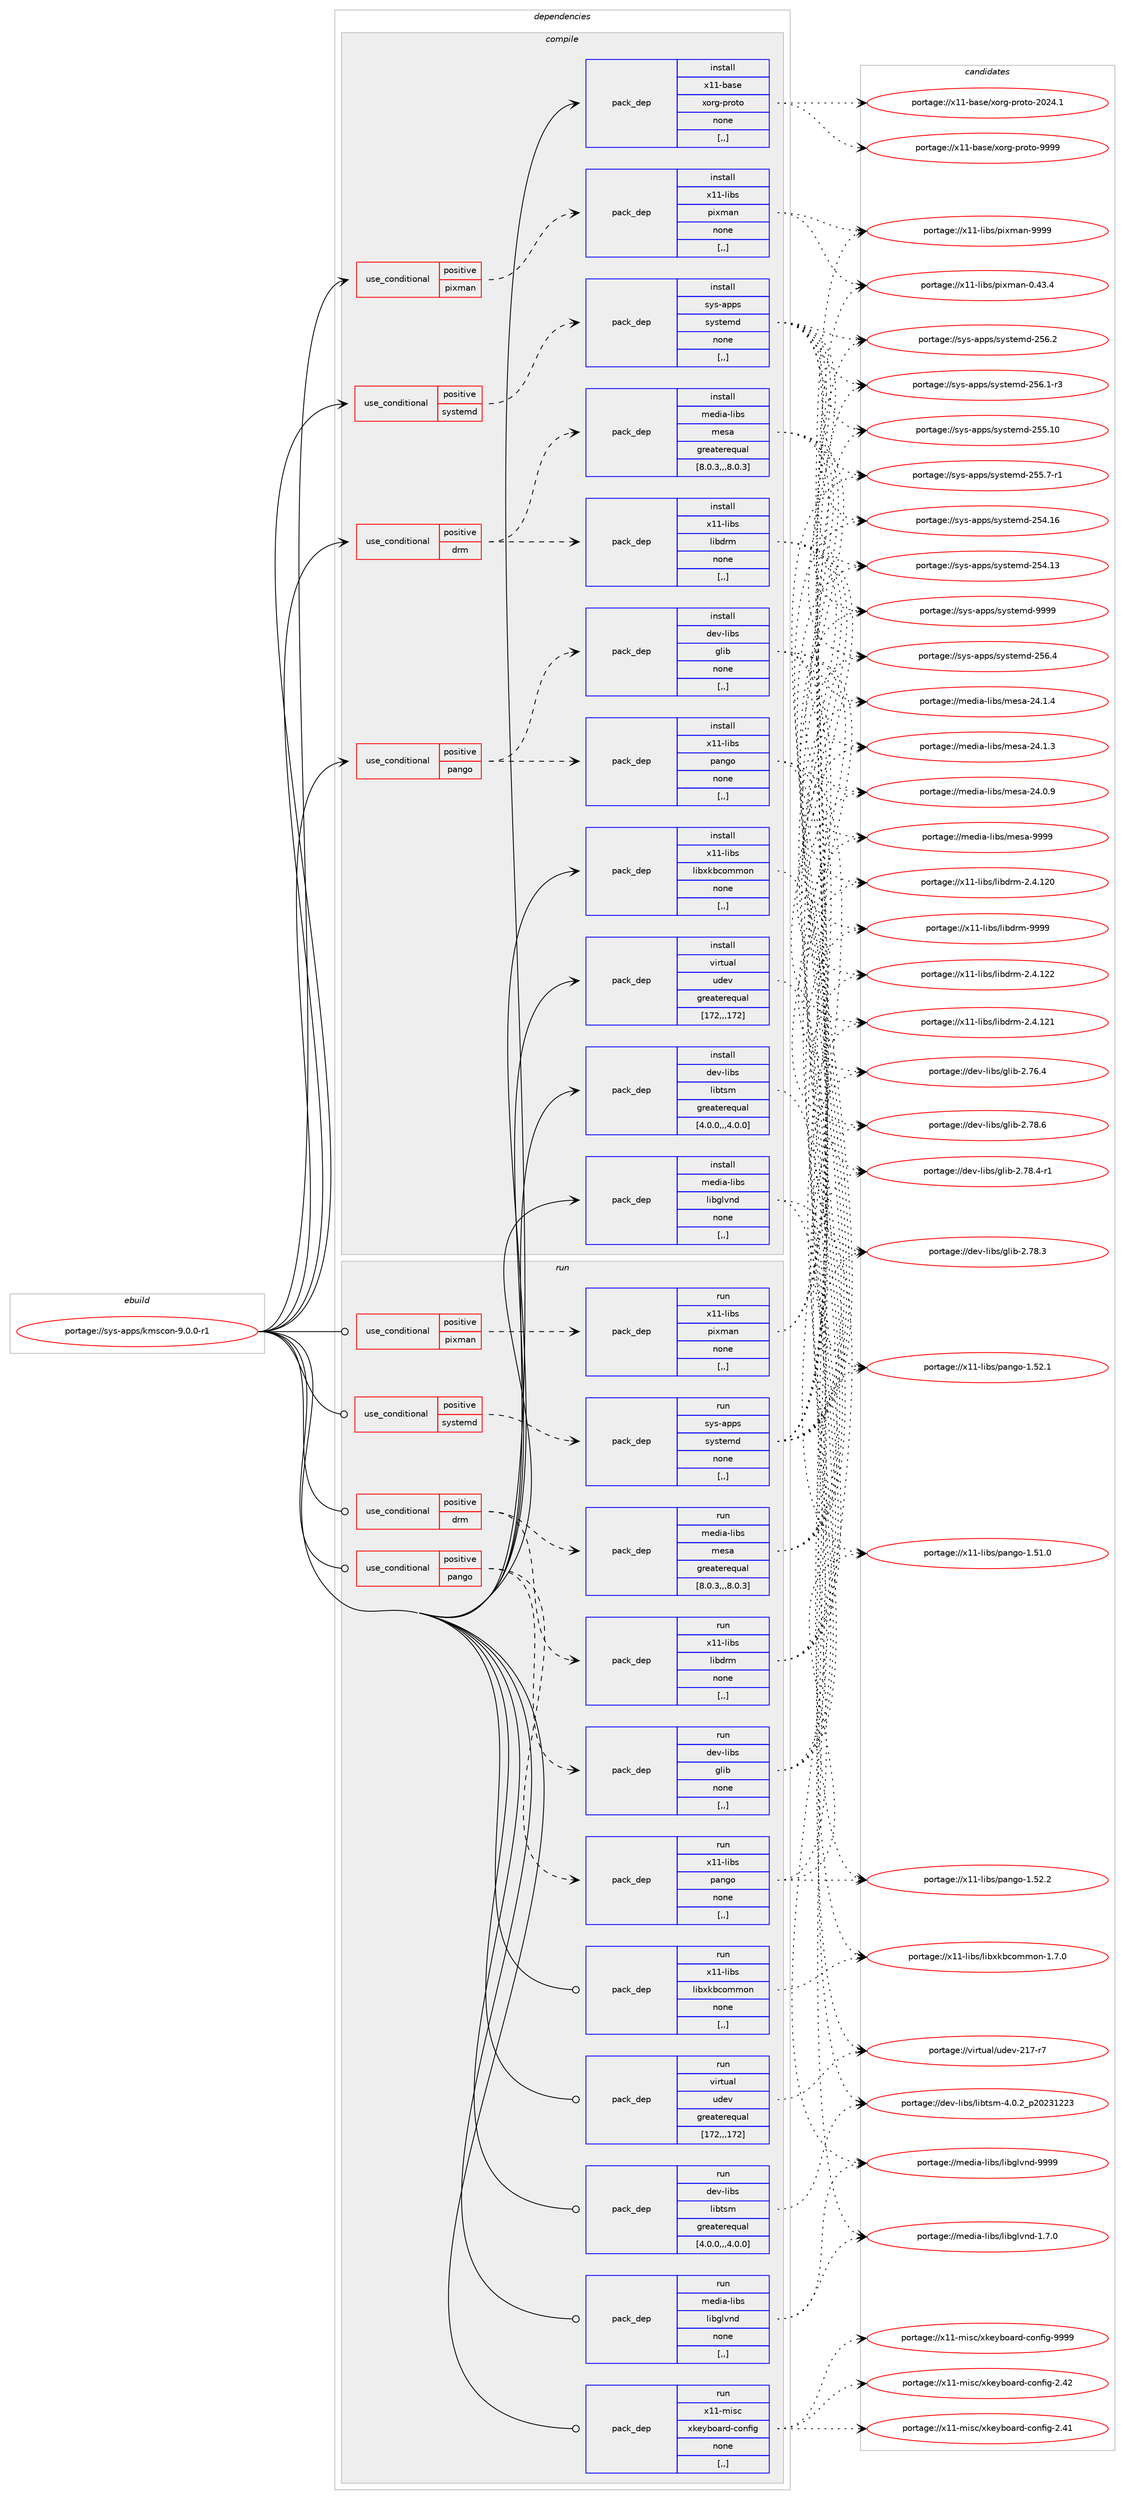 digraph prolog {

# *************
# Graph options
# *************

newrank=true;
concentrate=true;
compound=true;
graph [rankdir=LR,fontname=Helvetica,fontsize=10,ranksep=1.5];#, ranksep=2.5, nodesep=0.2];
edge  [arrowhead=vee];
node  [fontname=Helvetica,fontsize=10];

# **********
# The ebuild
# **********

subgraph cluster_leftcol {
color=gray;
label=<<i>ebuild</i>>;
id [label="portage://sys-apps/kmscon-9.0.0-r1", color=red, width=4, href="../sys-apps/kmscon-9.0.0-r1.svg"];
}

# ****************
# The dependencies
# ****************

subgraph cluster_midcol {
color=gray;
label=<<i>dependencies</i>>;
subgraph cluster_compile {
fillcolor="#eeeeee";
style=filled;
label=<<i>compile</i>>;
subgraph cond111443 {
dependency421417 [label=<<TABLE BORDER="0" CELLBORDER="1" CELLSPACING="0" CELLPADDING="4"><TR><TD ROWSPAN="3" CELLPADDING="10">use_conditional</TD></TR><TR><TD>positive</TD></TR><TR><TD>drm</TD></TR></TABLE>>, shape=none, color=red];
subgraph pack307051 {
dependency421418 [label=<<TABLE BORDER="0" CELLBORDER="1" CELLSPACING="0" CELLPADDING="4" WIDTH="220"><TR><TD ROWSPAN="6" CELLPADDING="30">pack_dep</TD></TR><TR><TD WIDTH="110">install</TD></TR><TR><TD>x11-libs</TD></TR><TR><TD>libdrm</TD></TR><TR><TD>none</TD></TR><TR><TD>[,,]</TD></TR></TABLE>>, shape=none, color=blue];
}
dependency421417:e -> dependency421418:w [weight=20,style="dashed",arrowhead="vee"];
subgraph pack307052 {
dependency421419 [label=<<TABLE BORDER="0" CELLBORDER="1" CELLSPACING="0" CELLPADDING="4" WIDTH="220"><TR><TD ROWSPAN="6" CELLPADDING="30">pack_dep</TD></TR><TR><TD WIDTH="110">install</TD></TR><TR><TD>media-libs</TD></TR><TR><TD>mesa</TD></TR><TR><TD>greaterequal</TD></TR><TR><TD>[8.0.3,,,8.0.3]</TD></TR></TABLE>>, shape=none, color=blue];
}
dependency421417:e -> dependency421419:w [weight=20,style="dashed",arrowhead="vee"];
}
id:e -> dependency421417:w [weight=20,style="solid",arrowhead="vee"];
subgraph cond111444 {
dependency421420 [label=<<TABLE BORDER="0" CELLBORDER="1" CELLSPACING="0" CELLPADDING="4"><TR><TD ROWSPAN="3" CELLPADDING="10">use_conditional</TD></TR><TR><TD>positive</TD></TR><TR><TD>pango</TD></TR></TABLE>>, shape=none, color=red];
subgraph pack307053 {
dependency421421 [label=<<TABLE BORDER="0" CELLBORDER="1" CELLSPACING="0" CELLPADDING="4" WIDTH="220"><TR><TD ROWSPAN="6" CELLPADDING="30">pack_dep</TD></TR><TR><TD WIDTH="110">install</TD></TR><TR><TD>x11-libs</TD></TR><TR><TD>pango</TD></TR><TR><TD>none</TD></TR><TR><TD>[,,]</TD></TR></TABLE>>, shape=none, color=blue];
}
dependency421420:e -> dependency421421:w [weight=20,style="dashed",arrowhead="vee"];
subgraph pack307054 {
dependency421422 [label=<<TABLE BORDER="0" CELLBORDER="1" CELLSPACING="0" CELLPADDING="4" WIDTH="220"><TR><TD ROWSPAN="6" CELLPADDING="30">pack_dep</TD></TR><TR><TD WIDTH="110">install</TD></TR><TR><TD>dev-libs</TD></TR><TR><TD>glib</TD></TR><TR><TD>none</TD></TR><TR><TD>[,,]</TD></TR></TABLE>>, shape=none, color=blue];
}
dependency421420:e -> dependency421422:w [weight=20,style="dashed",arrowhead="vee"];
}
id:e -> dependency421420:w [weight=20,style="solid",arrowhead="vee"];
subgraph cond111445 {
dependency421423 [label=<<TABLE BORDER="0" CELLBORDER="1" CELLSPACING="0" CELLPADDING="4"><TR><TD ROWSPAN="3" CELLPADDING="10">use_conditional</TD></TR><TR><TD>positive</TD></TR><TR><TD>pixman</TD></TR></TABLE>>, shape=none, color=red];
subgraph pack307055 {
dependency421424 [label=<<TABLE BORDER="0" CELLBORDER="1" CELLSPACING="0" CELLPADDING="4" WIDTH="220"><TR><TD ROWSPAN="6" CELLPADDING="30">pack_dep</TD></TR><TR><TD WIDTH="110">install</TD></TR><TR><TD>x11-libs</TD></TR><TR><TD>pixman</TD></TR><TR><TD>none</TD></TR><TR><TD>[,,]</TD></TR></TABLE>>, shape=none, color=blue];
}
dependency421423:e -> dependency421424:w [weight=20,style="dashed",arrowhead="vee"];
}
id:e -> dependency421423:w [weight=20,style="solid",arrowhead="vee"];
subgraph cond111446 {
dependency421425 [label=<<TABLE BORDER="0" CELLBORDER="1" CELLSPACING="0" CELLPADDING="4"><TR><TD ROWSPAN="3" CELLPADDING="10">use_conditional</TD></TR><TR><TD>positive</TD></TR><TR><TD>systemd</TD></TR></TABLE>>, shape=none, color=red];
subgraph pack307056 {
dependency421426 [label=<<TABLE BORDER="0" CELLBORDER="1" CELLSPACING="0" CELLPADDING="4" WIDTH="220"><TR><TD ROWSPAN="6" CELLPADDING="30">pack_dep</TD></TR><TR><TD WIDTH="110">install</TD></TR><TR><TD>sys-apps</TD></TR><TR><TD>systemd</TD></TR><TR><TD>none</TD></TR><TR><TD>[,,]</TD></TR></TABLE>>, shape=none, color=blue];
}
dependency421425:e -> dependency421426:w [weight=20,style="dashed",arrowhead="vee"];
}
id:e -> dependency421425:w [weight=20,style="solid",arrowhead="vee"];
subgraph pack307057 {
dependency421427 [label=<<TABLE BORDER="0" CELLBORDER="1" CELLSPACING="0" CELLPADDING="4" WIDTH="220"><TR><TD ROWSPAN="6" CELLPADDING="30">pack_dep</TD></TR><TR><TD WIDTH="110">install</TD></TR><TR><TD>dev-libs</TD></TR><TR><TD>libtsm</TD></TR><TR><TD>greaterequal</TD></TR><TR><TD>[4.0.0,,,4.0.0]</TD></TR></TABLE>>, shape=none, color=blue];
}
id:e -> dependency421427:w [weight=20,style="solid",arrowhead="vee"];
subgraph pack307058 {
dependency421428 [label=<<TABLE BORDER="0" CELLBORDER="1" CELLSPACING="0" CELLPADDING="4" WIDTH="220"><TR><TD ROWSPAN="6" CELLPADDING="30">pack_dep</TD></TR><TR><TD WIDTH="110">install</TD></TR><TR><TD>media-libs</TD></TR><TR><TD>libglvnd</TD></TR><TR><TD>none</TD></TR><TR><TD>[,,]</TD></TR></TABLE>>, shape=none, color=blue];
}
id:e -> dependency421428:w [weight=20,style="solid",arrowhead="vee"];
subgraph pack307059 {
dependency421429 [label=<<TABLE BORDER="0" CELLBORDER="1" CELLSPACING="0" CELLPADDING="4" WIDTH="220"><TR><TD ROWSPAN="6" CELLPADDING="30">pack_dep</TD></TR><TR><TD WIDTH="110">install</TD></TR><TR><TD>virtual</TD></TR><TR><TD>udev</TD></TR><TR><TD>greaterequal</TD></TR><TR><TD>[172,,,172]</TD></TR></TABLE>>, shape=none, color=blue];
}
id:e -> dependency421429:w [weight=20,style="solid",arrowhead="vee"];
subgraph pack307060 {
dependency421430 [label=<<TABLE BORDER="0" CELLBORDER="1" CELLSPACING="0" CELLPADDING="4" WIDTH="220"><TR><TD ROWSPAN="6" CELLPADDING="30">pack_dep</TD></TR><TR><TD WIDTH="110">install</TD></TR><TR><TD>x11-base</TD></TR><TR><TD>xorg-proto</TD></TR><TR><TD>none</TD></TR><TR><TD>[,,]</TD></TR></TABLE>>, shape=none, color=blue];
}
id:e -> dependency421430:w [weight=20,style="solid",arrowhead="vee"];
subgraph pack307061 {
dependency421431 [label=<<TABLE BORDER="0" CELLBORDER="1" CELLSPACING="0" CELLPADDING="4" WIDTH="220"><TR><TD ROWSPAN="6" CELLPADDING="30">pack_dep</TD></TR><TR><TD WIDTH="110">install</TD></TR><TR><TD>x11-libs</TD></TR><TR><TD>libxkbcommon</TD></TR><TR><TD>none</TD></TR><TR><TD>[,,]</TD></TR></TABLE>>, shape=none, color=blue];
}
id:e -> dependency421431:w [weight=20,style="solid",arrowhead="vee"];
}
subgraph cluster_compileandrun {
fillcolor="#eeeeee";
style=filled;
label=<<i>compile and run</i>>;
}
subgraph cluster_run {
fillcolor="#eeeeee";
style=filled;
label=<<i>run</i>>;
subgraph cond111447 {
dependency421432 [label=<<TABLE BORDER="0" CELLBORDER="1" CELLSPACING="0" CELLPADDING="4"><TR><TD ROWSPAN="3" CELLPADDING="10">use_conditional</TD></TR><TR><TD>positive</TD></TR><TR><TD>drm</TD></TR></TABLE>>, shape=none, color=red];
subgraph pack307062 {
dependency421433 [label=<<TABLE BORDER="0" CELLBORDER="1" CELLSPACING="0" CELLPADDING="4" WIDTH="220"><TR><TD ROWSPAN="6" CELLPADDING="30">pack_dep</TD></TR><TR><TD WIDTH="110">run</TD></TR><TR><TD>x11-libs</TD></TR><TR><TD>libdrm</TD></TR><TR><TD>none</TD></TR><TR><TD>[,,]</TD></TR></TABLE>>, shape=none, color=blue];
}
dependency421432:e -> dependency421433:w [weight=20,style="dashed",arrowhead="vee"];
subgraph pack307063 {
dependency421434 [label=<<TABLE BORDER="0" CELLBORDER="1" CELLSPACING="0" CELLPADDING="4" WIDTH="220"><TR><TD ROWSPAN="6" CELLPADDING="30">pack_dep</TD></TR><TR><TD WIDTH="110">run</TD></TR><TR><TD>media-libs</TD></TR><TR><TD>mesa</TD></TR><TR><TD>greaterequal</TD></TR><TR><TD>[8.0.3,,,8.0.3]</TD></TR></TABLE>>, shape=none, color=blue];
}
dependency421432:e -> dependency421434:w [weight=20,style="dashed",arrowhead="vee"];
}
id:e -> dependency421432:w [weight=20,style="solid",arrowhead="odot"];
subgraph cond111448 {
dependency421435 [label=<<TABLE BORDER="0" CELLBORDER="1" CELLSPACING="0" CELLPADDING="4"><TR><TD ROWSPAN="3" CELLPADDING="10">use_conditional</TD></TR><TR><TD>positive</TD></TR><TR><TD>pango</TD></TR></TABLE>>, shape=none, color=red];
subgraph pack307064 {
dependency421436 [label=<<TABLE BORDER="0" CELLBORDER="1" CELLSPACING="0" CELLPADDING="4" WIDTH="220"><TR><TD ROWSPAN="6" CELLPADDING="30">pack_dep</TD></TR><TR><TD WIDTH="110">run</TD></TR><TR><TD>x11-libs</TD></TR><TR><TD>pango</TD></TR><TR><TD>none</TD></TR><TR><TD>[,,]</TD></TR></TABLE>>, shape=none, color=blue];
}
dependency421435:e -> dependency421436:w [weight=20,style="dashed",arrowhead="vee"];
subgraph pack307065 {
dependency421437 [label=<<TABLE BORDER="0" CELLBORDER="1" CELLSPACING="0" CELLPADDING="4" WIDTH="220"><TR><TD ROWSPAN="6" CELLPADDING="30">pack_dep</TD></TR><TR><TD WIDTH="110">run</TD></TR><TR><TD>dev-libs</TD></TR><TR><TD>glib</TD></TR><TR><TD>none</TD></TR><TR><TD>[,,]</TD></TR></TABLE>>, shape=none, color=blue];
}
dependency421435:e -> dependency421437:w [weight=20,style="dashed",arrowhead="vee"];
}
id:e -> dependency421435:w [weight=20,style="solid",arrowhead="odot"];
subgraph cond111449 {
dependency421438 [label=<<TABLE BORDER="0" CELLBORDER="1" CELLSPACING="0" CELLPADDING="4"><TR><TD ROWSPAN="3" CELLPADDING="10">use_conditional</TD></TR><TR><TD>positive</TD></TR><TR><TD>pixman</TD></TR></TABLE>>, shape=none, color=red];
subgraph pack307066 {
dependency421439 [label=<<TABLE BORDER="0" CELLBORDER="1" CELLSPACING="0" CELLPADDING="4" WIDTH="220"><TR><TD ROWSPAN="6" CELLPADDING="30">pack_dep</TD></TR><TR><TD WIDTH="110">run</TD></TR><TR><TD>x11-libs</TD></TR><TR><TD>pixman</TD></TR><TR><TD>none</TD></TR><TR><TD>[,,]</TD></TR></TABLE>>, shape=none, color=blue];
}
dependency421438:e -> dependency421439:w [weight=20,style="dashed",arrowhead="vee"];
}
id:e -> dependency421438:w [weight=20,style="solid",arrowhead="odot"];
subgraph cond111450 {
dependency421440 [label=<<TABLE BORDER="0" CELLBORDER="1" CELLSPACING="0" CELLPADDING="4"><TR><TD ROWSPAN="3" CELLPADDING="10">use_conditional</TD></TR><TR><TD>positive</TD></TR><TR><TD>systemd</TD></TR></TABLE>>, shape=none, color=red];
subgraph pack307067 {
dependency421441 [label=<<TABLE BORDER="0" CELLBORDER="1" CELLSPACING="0" CELLPADDING="4" WIDTH="220"><TR><TD ROWSPAN="6" CELLPADDING="30">pack_dep</TD></TR><TR><TD WIDTH="110">run</TD></TR><TR><TD>sys-apps</TD></TR><TR><TD>systemd</TD></TR><TR><TD>none</TD></TR><TR><TD>[,,]</TD></TR></TABLE>>, shape=none, color=blue];
}
dependency421440:e -> dependency421441:w [weight=20,style="dashed",arrowhead="vee"];
}
id:e -> dependency421440:w [weight=20,style="solid",arrowhead="odot"];
subgraph pack307068 {
dependency421442 [label=<<TABLE BORDER="0" CELLBORDER="1" CELLSPACING="0" CELLPADDING="4" WIDTH="220"><TR><TD ROWSPAN="6" CELLPADDING="30">pack_dep</TD></TR><TR><TD WIDTH="110">run</TD></TR><TR><TD>dev-libs</TD></TR><TR><TD>libtsm</TD></TR><TR><TD>greaterequal</TD></TR><TR><TD>[4.0.0,,,4.0.0]</TD></TR></TABLE>>, shape=none, color=blue];
}
id:e -> dependency421442:w [weight=20,style="solid",arrowhead="odot"];
subgraph pack307069 {
dependency421443 [label=<<TABLE BORDER="0" CELLBORDER="1" CELLSPACING="0" CELLPADDING="4" WIDTH="220"><TR><TD ROWSPAN="6" CELLPADDING="30">pack_dep</TD></TR><TR><TD WIDTH="110">run</TD></TR><TR><TD>media-libs</TD></TR><TR><TD>libglvnd</TD></TR><TR><TD>none</TD></TR><TR><TD>[,,]</TD></TR></TABLE>>, shape=none, color=blue];
}
id:e -> dependency421443:w [weight=20,style="solid",arrowhead="odot"];
subgraph pack307070 {
dependency421444 [label=<<TABLE BORDER="0" CELLBORDER="1" CELLSPACING="0" CELLPADDING="4" WIDTH="220"><TR><TD ROWSPAN="6" CELLPADDING="30">pack_dep</TD></TR><TR><TD WIDTH="110">run</TD></TR><TR><TD>virtual</TD></TR><TR><TD>udev</TD></TR><TR><TD>greaterequal</TD></TR><TR><TD>[172,,,172]</TD></TR></TABLE>>, shape=none, color=blue];
}
id:e -> dependency421444:w [weight=20,style="solid",arrowhead="odot"];
subgraph pack307071 {
dependency421445 [label=<<TABLE BORDER="0" CELLBORDER="1" CELLSPACING="0" CELLPADDING="4" WIDTH="220"><TR><TD ROWSPAN="6" CELLPADDING="30">pack_dep</TD></TR><TR><TD WIDTH="110">run</TD></TR><TR><TD>x11-libs</TD></TR><TR><TD>libxkbcommon</TD></TR><TR><TD>none</TD></TR><TR><TD>[,,]</TD></TR></TABLE>>, shape=none, color=blue];
}
id:e -> dependency421445:w [weight=20,style="solid",arrowhead="odot"];
subgraph pack307072 {
dependency421446 [label=<<TABLE BORDER="0" CELLBORDER="1" CELLSPACING="0" CELLPADDING="4" WIDTH="220"><TR><TD ROWSPAN="6" CELLPADDING="30">pack_dep</TD></TR><TR><TD WIDTH="110">run</TD></TR><TR><TD>x11-misc</TD></TR><TR><TD>xkeyboard-config</TD></TR><TR><TD>none</TD></TR><TR><TD>[,,]</TD></TR></TABLE>>, shape=none, color=blue];
}
id:e -> dependency421446:w [weight=20,style="solid",arrowhead="odot"];
}
}

# **************
# The candidates
# **************

subgraph cluster_choices {
rank=same;
color=gray;
label=<<i>candidates</i>>;

subgraph choice307051 {
color=black;
nodesep=1;
choice1204949451081059811547108105981001141094557575757 [label="portage://x11-libs/libdrm-9999", color=red, width=4,href="../x11-libs/libdrm-9999.svg"];
choice1204949451081059811547108105981001141094550465246495050 [label="portage://x11-libs/libdrm-2.4.122", color=red, width=4,href="../x11-libs/libdrm-2.4.122.svg"];
choice1204949451081059811547108105981001141094550465246495049 [label="portage://x11-libs/libdrm-2.4.121", color=red, width=4,href="../x11-libs/libdrm-2.4.121.svg"];
choice1204949451081059811547108105981001141094550465246495048 [label="portage://x11-libs/libdrm-2.4.120", color=red, width=4,href="../x11-libs/libdrm-2.4.120.svg"];
dependency421418:e -> choice1204949451081059811547108105981001141094557575757:w [style=dotted,weight="100"];
dependency421418:e -> choice1204949451081059811547108105981001141094550465246495050:w [style=dotted,weight="100"];
dependency421418:e -> choice1204949451081059811547108105981001141094550465246495049:w [style=dotted,weight="100"];
dependency421418:e -> choice1204949451081059811547108105981001141094550465246495048:w [style=dotted,weight="100"];
}
subgraph choice307052 {
color=black;
nodesep=1;
choice10910110010597451081059811547109101115974557575757 [label="portage://media-libs/mesa-9999", color=red, width=4,href="../media-libs/mesa-9999.svg"];
choice109101100105974510810598115471091011159745505246494652 [label="portage://media-libs/mesa-24.1.4", color=red, width=4,href="../media-libs/mesa-24.1.4.svg"];
choice109101100105974510810598115471091011159745505246494651 [label="portage://media-libs/mesa-24.1.3", color=red, width=4,href="../media-libs/mesa-24.1.3.svg"];
choice109101100105974510810598115471091011159745505246484657 [label="portage://media-libs/mesa-24.0.9", color=red, width=4,href="../media-libs/mesa-24.0.9.svg"];
dependency421419:e -> choice10910110010597451081059811547109101115974557575757:w [style=dotted,weight="100"];
dependency421419:e -> choice109101100105974510810598115471091011159745505246494652:w [style=dotted,weight="100"];
dependency421419:e -> choice109101100105974510810598115471091011159745505246494651:w [style=dotted,weight="100"];
dependency421419:e -> choice109101100105974510810598115471091011159745505246484657:w [style=dotted,weight="100"];
}
subgraph choice307053 {
color=black;
nodesep=1;
choice12049494510810598115471129711010311145494653504650 [label="portage://x11-libs/pango-1.52.2", color=red, width=4,href="../x11-libs/pango-1.52.2.svg"];
choice12049494510810598115471129711010311145494653504649 [label="portage://x11-libs/pango-1.52.1", color=red, width=4,href="../x11-libs/pango-1.52.1.svg"];
choice12049494510810598115471129711010311145494653494648 [label="portage://x11-libs/pango-1.51.0", color=red, width=4,href="../x11-libs/pango-1.51.0.svg"];
dependency421421:e -> choice12049494510810598115471129711010311145494653504650:w [style=dotted,weight="100"];
dependency421421:e -> choice12049494510810598115471129711010311145494653504649:w [style=dotted,weight="100"];
dependency421421:e -> choice12049494510810598115471129711010311145494653494648:w [style=dotted,weight="100"];
}
subgraph choice307054 {
color=black;
nodesep=1;
choice1001011184510810598115471031081059845504655564654 [label="portage://dev-libs/glib-2.78.6", color=red, width=4,href="../dev-libs/glib-2.78.6.svg"];
choice10010111845108105981154710310810598455046555646524511449 [label="portage://dev-libs/glib-2.78.4-r1", color=red, width=4,href="../dev-libs/glib-2.78.4-r1.svg"];
choice1001011184510810598115471031081059845504655564651 [label="portage://dev-libs/glib-2.78.3", color=red, width=4,href="../dev-libs/glib-2.78.3.svg"];
choice1001011184510810598115471031081059845504655544652 [label="portage://dev-libs/glib-2.76.4", color=red, width=4,href="../dev-libs/glib-2.76.4.svg"];
dependency421422:e -> choice1001011184510810598115471031081059845504655564654:w [style=dotted,weight="100"];
dependency421422:e -> choice10010111845108105981154710310810598455046555646524511449:w [style=dotted,weight="100"];
dependency421422:e -> choice1001011184510810598115471031081059845504655564651:w [style=dotted,weight="100"];
dependency421422:e -> choice1001011184510810598115471031081059845504655544652:w [style=dotted,weight="100"];
}
subgraph choice307055 {
color=black;
nodesep=1;
choice1204949451081059811547112105120109971104557575757 [label="portage://x11-libs/pixman-9999", color=red, width=4,href="../x11-libs/pixman-9999.svg"];
choice12049494510810598115471121051201099711045484652514652 [label="portage://x11-libs/pixman-0.43.4", color=red, width=4,href="../x11-libs/pixman-0.43.4.svg"];
dependency421424:e -> choice1204949451081059811547112105120109971104557575757:w [style=dotted,weight="100"];
dependency421424:e -> choice12049494510810598115471121051201099711045484652514652:w [style=dotted,weight="100"];
}
subgraph choice307056 {
color=black;
nodesep=1;
choice1151211154597112112115471151211151161011091004557575757 [label="portage://sys-apps/systemd-9999", color=red, width=4,href="../sys-apps/systemd-9999.svg"];
choice115121115459711211211547115121115116101109100455053544652 [label="portage://sys-apps/systemd-256.4", color=red, width=4,href="../sys-apps/systemd-256.4.svg"];
choice115121115459711211211547115121115116101109100455053544650 [label="portage://sys-apps/systemd-256.2", color=red, width=4,href="../sys-apps/systemd-256.2.svg"];
choice1151211154597112112115471151211151161011091004550535446494511451 [label="portage://sys-apps/systemd-256.1-r3", color=red, width=4,href="../sys-apps/systemd-256.1-r3.svg"];
choice11512111545971121121154711512111511610110910045505353464948 [label="portage://sys-apps/systemd-255.10", color=red, width=4,href="../sys-apps/systemd-255.10.svg"];
choice1151211154597112112115471151211151161011091004550535346554511449 [label="portage://sys-apps/systemd-255.7-r1", color=red, width=4,href="../sys-apps/systemd-255.7-r1.svg"];
choice11512111545971121121154711512111511610110910045505352464954 [label="portage://sys-apps/systemd-254.16", color=red, width=4,href="../sys-apps/systemd-254.16.svg"];
choice11512111545971121121154711512111511610110910045505352464951 [label="portage://sys-apps/systemd-254.13", color=red, width=4,href="../sys-apps/systemd-254.13.svg"];
dependency421426:e -> choice1151211154597112112115471151211151161011091004557575757:w [style=dotted,weight="100"];
dependency421426:e -> choice115121115459711211211547115121115116101109100455053544652:w [style=dotted,weight="100"];
dependency421426:e -> choice115121115459711211211547115121115116101109100455053544650:w [style=dotted,weight="100"];
dependency421426:e -> choice1151211154597112112115471151211151161011091004550535446494511451:w [style=dotted,weight="100"];
dependency421426:e -> choice11512111545971121121154711512111511610110910045505353464948:w [style=dotted,weight="100"];
dependency421426:e -> choice1151211154597112112115471151211151161011091004550535346554511449:w [style=dotted,weight="100"];
dependency421426:e -> choice11512111545971121121154711512111511610110910045505352464954:w [style=dotted,weight="100"];
dependency421426:e -> choice11512111545971121121154711512111511610110910045505352464951:w [style=dotted,weight="100"];
}
subgraph choice307057 {
color=black;
nodesep=1;
choice10010111845108105981154710810598116115109455246484650951125048505149505051 [label="portage://dev-libs/libtsm-4.0.2_p20231223", color=red, width=4,href="../dev-libs/libtsm-4.0.2_p20231223.svg"];
dependency421427:e -> choice10010111845108105981154710810598116115109455246484650951125048505149505051:w [style=dotted,weight="100"];
}
subgraph choice307058 {
color=black;
nodesep=1;
choice10910110010597451081059811547108105981031081181101004557575757 [label="portage://media-libs/libglvnd-9999", color=red, width=4,href="../media-libs/libglvnd-9999.svg"];
choice1091011001059745108105981154710810598103108118110100454946554648 [label="portage://media-libs/libglvnd-1.7.0", color=red, width=4,href="../media-libs/libglvnd-1.7.0.svg"];
dependency421428:e -> choice10910110010597451081059811547108105981031081181101004557575757:w [style=dotted,weight="100"];
dependency421428:e -> choice1091011001059745108105981154710810598103108118110100454946554648:w [style=dotted,weight="100"];
}
subgraph choice307059 {
color=black;
nodesep=1;
choice1181051141161179710847117100101118455049554511455 [label="portage://virtual/udev-217-r7", color=red, width=4,href="../virtual/udev-217-r7.svg"];
dependency421429:e -> choice1181051141161179710847117100101118455049554511455:w [style=dotted,weight="100"];
}
subgraph choice307060 {
color=black;
nodesep=1;
choice120494945989711510147120111114103451121141111161114557575757 [label="portage://x11-base/xorg-proto-9999", color=red, width=4,href="../x11-base/xorg-proto-9999.svg"];
choice1204949459897115101471201111141034511211411111611145504850524649 [label="portage://x11-base/xorg-proto-2024.1", color=red, width=4,href="../x11-base/xorg-proto-2024.1.svg"];
dependency421430:e -> choice120494945989711510147120111114103451121141111161114557575757:w [style=dotted,weight="100"];
dependency421430:e -> choice1204949459897115101471201111141034511211411111611145504850524649:w [style=dotted,weight="100"];
}
subgraph choice307061 {
color=black;
nodesep=1;
choice1204949451081059811547108105981201079899111109109111110454946554648 [label="portage://x11-libs/libxkbcommon-1.7.0", color=red, width=4,href="../x11-libs/libxkbcommon-1.7.0.svg"];
dependency421431:e -> choice1204949451081059811547108105981201079899111109109111110454946554648:w [style=dotted,weight="100"];
}
subgraph choice307062 {
color=black;
nodesep=1;
choice1204949451081059811547108105981001141094557575757 [label="portage://x11-libs/libdrm-9999", color=red, width=4,href="../x11-libs/libdrm-9999.svg"];
choice1204949451081059811547108105981001141094550465246495050 [label="portage://x11-libs/libdrm-2.4.122", color=red, width=4,href="../x11-libs/libdrm-2.4.122.svg"];
choice1204949451081059811547108105981001141094550465246495049 [label="portage://x11-libs/libdrm-2.4.121", color=red, width=4,href="../x11-libs/libdrm-2.4.121.svg"];
choice1204949451081059811547108105981001141094550465246495048 [label="portage://x11-libs/libdrm-2.4.120", color=red, width=4,href="../x11-libs/libdrm-2.4.120.svg"];
dependency421433:e -> choice1204949451081059811547108105981001141094557575757:w [style=dotted,weight="100"];
dependency421433:e -> choice1204949451081059811547108105981001141094550465246495050:w [style=dotted,weight="100"];
dependency421433:e -> choice1204949451081059811547108105981001141094550465246495049:w [style=dotted,weight="100"];
dependency421433:e -> choice1204949451081059811547108105981001141094550465246495048:w [style=dotted,weight="100"];
}
subgraph choice307063 {
color=black;
nodesep=1;
choice10910110010597451081059811547109101115974557575757 [label="portage://media-libs/mesa-9999", color=red, width=4,href="../media-libs/mesa-9999.svg"];
choice109101100105974510810598115471091011159745505246494652 [label="portage://media-libs/mesa-24.1.4", color=red, width=4,href="../media-libs/mesa-24.1.4.svg"];
choice109101100105974510810598115471091011159745505246494651 [label="portage://media-libs/mesa-24.1.3", color=red, width=4,href="../media-libs/mesa-24.1.3.svg"];
choice109101100105974510810598115471091011159745505246484657 [label="portage://media-libs/mesa-24.0.9", color=red, width=4,href="../media-libs/mesa-24.0.9.svg"];
dependency421434:e -> choice10910110010597451081059811547109101115974557575757:w [style=dotted,weight="100"];
dependency421434:e -> choice109101100105974510810598115471091011159745505246494652:w [style=dotted,weight="100"];
dependency421434:e -> choice109101100105974510810598115471091011159745505246494651:w [style=dotted,weight="100"];
dependency421434:e -> choice109101100105974510810598115471091011159745505246484657:w [style=dotted,weight="100"];
}
subgraph choice307064 {
color=black;
nodesep=1;
choice12049494510810598115471129711010311145494653504650 [label="portage://x11-libs/pango-1.52.2", color=red, width=4,href="../x11-libs/pango-1.52.2.svg"];
choice12049494510810598115471129711010311145494653504649 [label="portage://x11-libs/pango-1.52.1", color=red, width=4,href="../x11-libs/pango-1.52.1.svg"];
choice12049494510810598115471129711010311145494653494648 [label="portage://x11-libs/pango-1.51.0", color=red, width=4,href="../x11-libs/pango-1.51.0.svg"];
dependency421436:e -> choice12049494510810598115471129711010311145494653504650:w [style=dotted,weight="100"];
dependency421436:e -> choice12049494510810598115471129711010311145494653504649:w [style=dotted,weight="100"];
dependency421436:e -> choice12049494510810598115471129711010311145494653494648:w [style=dotted,weight="100"];
}
subgraph choice307065 {
color=black;
nodesep=1;
choice1001011184510810598115471031081059845504655564654 [label="portage://dev-libs/glib-2.78.6", color=red, width=4,href="../dev-libs/glib-2.78.6.svg"];
choice10010111845108105981154710310810598455046555646524511449 [label="portage://dev-libs/glib-2.78.4-r1", color=red, width=4,href="../dev-libs/glib-2.78.4-r1.svg"];
choice1001011184510810598115471031081059845504655564651 [label="portage://dev-libs/glib-2.78.3", color=red, width=4,href="../dev-libs/glib-2.78.3.svg"];
choice1001011184510810598115471031081059845504655544652 [label="portage://dev-libs/glib-2.76.4", color=red, width=4,href="../dev-libs/glib-2.76.4.svg"];
dependency421437:e -> choice1001011184510810598115471031081059845504655564654:w [style=dotted,weight="100"];
dependency421437:e -> choice10010111845108105981154710310810598455046555646524511449:w [style=dotted,weight="100"];
dependency421437:e -> choice1001011184510810598115471031081059845504655564651:w [style=dotted,weight="100"];
dependency421437:e -> choice1001011184510810598115471031081059845504655544652:w [style=dotted,weight="100"];
}
subgraph choice307066 {
color=black;
nodesep=1;
choice1204949451081059811547112105120109971104557575757 [label="portage://x11-libs/pixman-9999", color=red, width=4,href="../x11-libs/pixman-9999.svg"];
choice12049494510810598115471121051201099711045484652514652 [label="portage://x11-libs/pixman-0.43.4", color=red, width=4,href="../x11-libs/pixman-0.43.4.svg"];
dependency421439:e -> choice1204949451081059811547112105120109971104557575757:w [style=dotted,weight="100"];
dependency421439:e -> choice12049494510810598115471121051201099711045484652514652:w [style=dotted,weight="100"];
}
subgraph choice307067 {
color=black;
nodesep=1;
choice1151211154597112112115471151211151161011091004557575757 [label="portage://sys-apps/systemd-9999", color=red, width=4,href="../sys-apps/systemd-9999.svg"];
choice115121115459711211211547115121115116101109100455053544652 [label="portage://sys-apps/systemd-256.4", color=red, width=4,href="../sys-apps/systemd-256.4.svg"];
choice115121115459711211211547115121115116101109100455053544650 [label="portage://sys-apps/systemd-256.2", color=red, width=4,href="../sys-apps/systemd-256.2.svg"];
choice1151211154597112112115471151211151161011091004550535446494511451 [label="portage://sys-apps/systemd-256.1-r3", color=red, width=4,href="../sys-apps/systemd-256.1-r3.svg"];
choice11512111545971121121154711512111511610110910045505353464948 [label="portage://sys-apps/systemd-255.10", color=red, width=4,href="../sys-apps/systemd-255.10.svg"];
choice1151211154597112112115471151211151161011091004550535346554511449 [label="portage://sys-apps/systemd-255.7-r1", color=red, width=4,href="../sys-apps/systemd-255.7-r1.svg"];
choice11512111545971121121154711512111511610110910045505352464954 [label="portage://sys-apps/systemd-254.16", color=red, width=4,href="../sys-apps/systemd-254.16.svg"];
choice11512111545971121121154711512111511610110910045505352464951 [label="portage://sys-apps/systemd-254.13", color=red, width=4,href="../sys-apps/systemd-254.13.svg"];
dependency421441:e -> choice1151211154597112112115471151211151161011091004557575757:w [style=dotted,weight="100"];
dependency421441:e -> choice115121115459711211211547115121115116101109100455053544652:w [style=dotted,weight="100"];
dependency421441:e -> choice115121115459711211211547115121115116101109100455053544650:w [style=dotted,weight="100"];
dependency421441:e -> choice1151211154597112112115471151211151161011091004550535446494511451:w [style=dotted,weight="100"];
dependency421441:e -> choice11512111545971121121154711512111511610110910045505353464948:w [style=dotted,weight="100"];
dependency421441:e -> choice1151211154597112112115471151211151161011091004550535346554511449:w [style=dotted,weight="100"];
dependency421441:e -> choice11512111545971121121154711512111511610110910045505352464954:w [style=dotted,weight="100"];
dependency421441:e -> choice11512111545971121121154711512111511610110910045505352464951:w [style=dotted,weight="100"];
}
subgraph choice307068 {
color=black;
nodesep=1;
choice10010111845108105981154710810598116115109455246484650951125048505149505051 [label="portage://dev-libs/libtsm-4.0.2_p20231223", color=red, width=4,href="../dev-libs/libtsm-4.0.2_p20231223.svg"];
dependency421442:e -> choice10010111845108105981154710810598116115109455246484650951125048505149505051:w [style=dotted,weight="100"];
}
subgraph choice307069 {
color=black;
nodesep=1;
choice10910110010597451081059811547108105981031081181101004557575757 [label="portage://media-libs/libglvnd-9999", color=red, width=4,href="../media-libs/libglvnd-9999.svg"];
choice1091011001059745108105981154710810598103108118110100454946554648 [label="portage://media-libs/libglvnd-1.7.0", color=red, width=4,href="../media-libs/libglvnd-1.7.0.svg"];
dependency421443:e -> choice10910110010597451081059811547108105981031081181101004557575757:w [style=dotted,weight="100"];
dependency421443:e -> choice1091011001059745108105981154710810598103108118110100454946554648:w [style=dotted,weight="100"];
}
subgraph choice307070 {
color=black;
nodesep=1;
choice1181051141161179710847117100101118455049554511455 [label="portage://virtual/udev-217-r7", color=red, width=4,href="../virtual/udev-217-r7.svg"];
dependency421444:e -> choice1181051141161179710847117100101118455049554511455:w [style=dotted,weight="100"];
}
subgraph choice307071 {
color=black;
nodesep=1;
choice1204949451081059811547108105981201079899111109109111110454946554648 [label="portage://x11-libs/libxkbcommon-1.7.0", color=red, width=4,href="../x11-libs/libxkbcommon-1.7.0.svg"];
dependency421445:e -> choice1204949451081059811547108105981201079899111109109111110454946554648:w [style=dotted,weight="100"];
}
subgraph choice307072 {
color=black;
nodesep=1;
choice1204949451091051159947120107101121981119711410045991111101021051034557575757 [label="portage://x11-misc/xkeyboard-config-9999", color=red, width=4,href="../x11-misc/xkeyboard-config-9999.svg"];
choice1204949451091051159947120107101121981119711410045991111101021051034550465250 [label="portage://x11-misc/xkeyboard-config-2.42", color=red, width=4,href="../x11-misc/xkeyboard-config-2.42.svg"];
choice1204949451091051159947120107101121981119711410045991111101021051034550465249 [label="portage://x11-misc/xkeyboard-config-2.41", color=red, width=4,href="../x11-misc/xkeyboard-config-2.41.svg"];
dependency421446:e -> choice1204949451091051159947120107101121981119711410045991111101021051034557575757:w [style=dotted,weight="100"];
dependency421446:e -> choice1204949451091051159947120107101121981119711410045991111101021051034550465250:w [style=dotted,weight="100"];
dependency421446:e -> choice1204949451091051159947120107101121981119711410045991111101021051034550465249:w [style=dotted,weight="100"];
}
}

}
